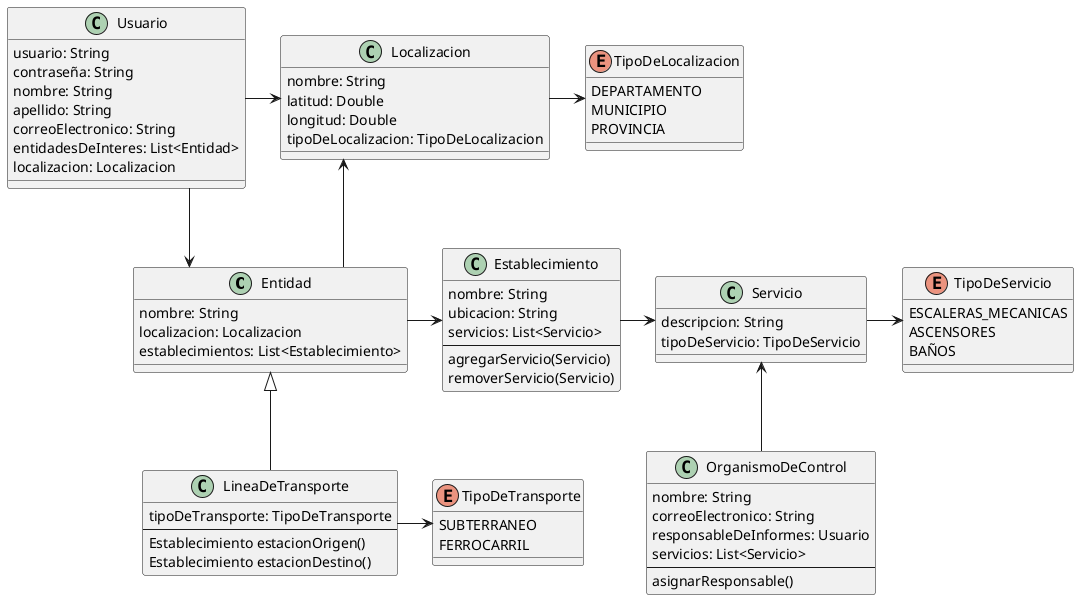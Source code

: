 @startuml TPA2-Clases
skinparam linetype ortho

' Supermercado, Centro Comunal, Banco, ...
class Entidad {
  nombre: String
  localizacion: Localizacion
  establecimientos: List<Establecimiento>
}

' Sucursal, Estacion, ...
class Establecimiento {
  nombre: String
  ubicacion: String
  servicios: List<Servicio>
  --
  agregarServicio(Servicio)
  removerServicio(Servicio)
}

class Servicio {
  descripcion: String
  tipoDeServicio: TipoDeServicio
}

enum TipoDeServicio {
  ESCALERAS_MECANICAS
  ASCENSORES
  BAÑOS
}

class LineaDeTransporte {
  tipoDeTransporte: TipoDeTransporte
  --
  Establecimiento estacionOrigen()
  Establecimiento estacionDestino()
}

enum TipoDeTransporte {
  SUBTERRANEO
  FERROCARRIL
}

class Usuario {
  usuario: String
  contraseña: String
  nombre: String
  apellido: String
  correoElectronico: String
  entidadesDeInteres: List<Entidad>
  localizacion: Localizacion
  ' membresias: List<Membresia>
}

class Localizacion {
  nombre: String
  latitud: Double
  longitud: Double
  tipoDeLocalizacion: TipoDeLocalizacion
}

enum TipoDeLocalizacion {
  DEPARTAMENTO
  MUNICIPIO
  PROVINCIA
}

class OrganismoDeControl {
  nombre: String
  correoElectronico: String
  responsableDeInformes: Usuario
  servicios: List<Servicio>
  --
  asignarResponsable()
}

Entidad -> Establecimiento
Establecimiento -> Servicio
Servicio -> TipoDeServicio
Entidad <|-- LineaDeTransporte
LineaDeTransporte -> TipoDeTransporte
Usuario --> Entidad
Usuario -> Localizacion
Localizacion <- Entidad
Localizacion -> TipoDeLocalizacion
Servicio <-- OrganismoDeControl

/'

class Comunidad {
  --
  crearServicio()
}

class Membresia {
  comunidad: Comunidad
  esAdministrador: Boolean
}

Comunidad ..> Servicio
Usuario --> Membresia
Comunidad <- Membresia

'/

@enduml